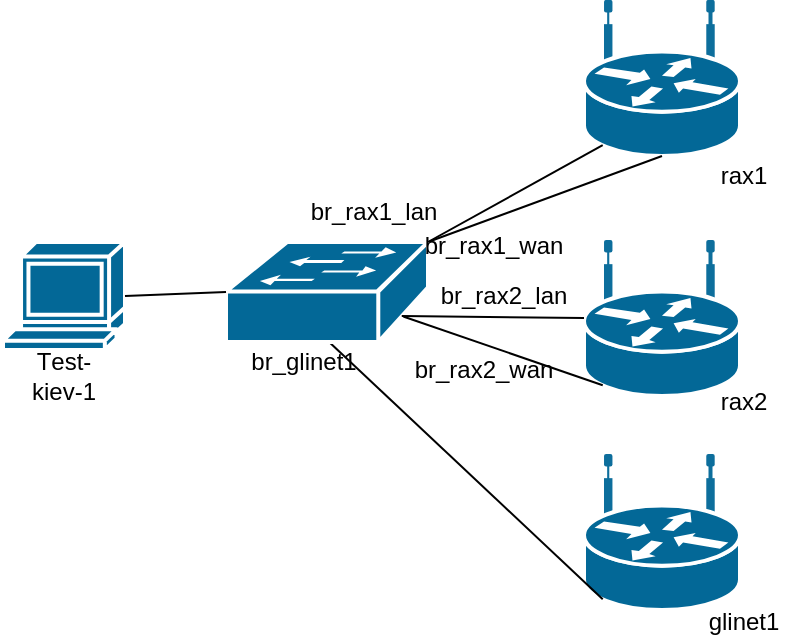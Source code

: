 <mxfile version="13.9.6" type="github">
  <diagram name="Page-1" id="c37626ed-c26b-45fb-9056-f9ebc6bb27b6">
    <mxGraphModel dx="1102" dy="614" grid="1" gridSize="10" guides="1" tooltips="1" connect="1" arrows="1" fold="1" page="1" pageScale="1" pageWidth="1100" pageHeight="850" background="#ffffff" math="0" shadow="0">
      <root>
        <mxCell id="0" />
        <mxCell id="1" parent="0" />
        <mxCell id="Wvy0hPLLNvHIaupU9EZO-2" value="" style="shape=mxgraph.cisco.routers.wireless_router;html=1;pointerEvents=1;dashed=0;fillColor=#036897;strokeColor=#ffffff;strokeWidth=2;verticalLabelPosition=bottom;verticalAlign=top;align=center;outlineConnect=0;" vertex="1" parent="1">
          <mxGeometry x="380" y="160" width="78" height="77" as="geometry" />
        </mxCell>
        <mxCell id="Wvy0hPLLNvHIaupU9EZO-3" value="" style="shape=mxgraph.cisco.routers.wireless_router;html=1;pointerEvents=1;dashed=0;fillColor=#036897;strokeColor=#ffffff;strokeWidth=2;verticalLabelPosition=bottom;verticalAlign=top;align=center;outlineConnect=0;" vertex="1" parent="1">
          <mxGeometry x="380" y="280" width="78" height="77" as="geometry" />
        </mxCell>
        <mxCell id="Wvy0hPLLNvHIaupU9EZO-4" value="" style="shape=mxgraph.cisco.routers.wireless_router;html=1;pointerEvents=1;dashed=0;fillColor=#036897;strokeColor=#ffffff;strokeWidth=2;verticalLabelPosition=bottom;verticalAlign=top;align=center;outlineConnect=0;" vertex="1" parent="1">
          <mxGeometry x="380" y="387" width="78" height="77" as="geometry" />
        </mxCell>
        <mxCell id="Wvy0hPLLNvHIaupU9EZO-5" value="" style="shape=mxgraph.cisco.computers_and_peripherals.terminal;html=1;pointerEvents=1;dashed=0;fillColor=#036897;strokeColor=#ffffff;strokeWidth=2;verticalLabelPosition=bottom;verticalAlign=top;align=center;outlineConnect=0;" vertex="1" parent="1">
          <mxGeometry x="89.5" y="280" width="61" height="54" as="geometry" />
        </mxCell>
        <mxCell id="Wvy0hPLLNvHIaupU9EZO-6" value="" style="endArrow=none;html=1;entryX=0.12;entryY=0.93;entryDx=0;entryDy=0;entryPerimeter=0;exitX=0.5;exitY=0.98;exitDx=0;exitDy=0;exitPerimeter=0;" edge="1" parent="1" source="Wvy0hPLLNvHIaupU9EZO-21" target="Wvy0hPLLNvHIaupU9EZO-4">
          <mxGeometry width="50" height="50" relative="1" as="geometry">
            <mxPoint x="188.494" y="350" as="sourcePoint" />
            <mxPoint x="400" y="390" as="targetPoint" />
          </mxGeometry>
        </mxCell>
        <mxCell id="Wvy0hPLLNvHIaupU9EZO-8" value="" style="endArrow=none;html=1;entryX=0.5;entryY=1;entryDx=0;entryDy=0;entryPerimeter=0;exitX=1;exitY=0;exitDx=0;exitDy=0;exitPerimeter=0;" edge="1" parent="1" source="Wvy0hPLLNvHIaupU9EZO-21" target="Wvy0hPLLNvHIaupU9EZO-2">
          <mxGeometry width="50" height="50" relative="1" as="geometry">
            <mxPoint x="331" y="280.206" as="sourcePoint" />
            <mxPoint x="410" y="220" as="targetPoint" />
          </mxGeometry>
        </mxCell>
        <mxCell id="Wvy0hPLLNvHIaupU9EZO-9" value="" style="endArrow=none;html=1;exitX=0.87;exitY=0.74;exitDx=0;exitDy=0;exitPerimeter=0;entryX=0.12;entryY=0.93;entryDx=0;entryDy=0;entryPerimeter=0;" edge="1" parent="1" source="Wvy0hPLLNvHIaupU9EZO-21" target="Wvy0hPLLNvHIaupU9EZO-3">
          <mxGeometry width="50" height="50" relative="1" as="geometry">
            <mxPoint x="317.87" y="317" as="sourcePoint" />
            <mxPoint x="420" y="310" as="targetPoint" />
          </mxGeometry>
        </mxCell>
        <mxCell id="Wvy0hPLLNvHIaupU9EZO-11" value="Тest-kiev-1" style="text;html=1;strokeColor=none;fillColor=none;align=center;verticalAlign=middle;whiteSpace=wrap;rounded=0;" vertex="1" parent="1">
          <mxGeometry x="100" y="337" width="40" height="20" as="geometry" />
        </mxCell>
        <mxCell id="Wvy0hPLLNvHIaupU9EZO-12" value="rax1" style="text;html=1;strokeColor=none;fillColor=none;align=center;verticalAlign=middle;whiteSpace=wrap;rounded=0;" vertex="1" parent="1">
          <mxGeometry x="440" y="237" width="40" height="20" as="geometry" />
        </mxCell>
        <mxCell id="Wvy0hPLLNvHIaupU9EZO-13" value="rax2" style="text;html=1;strokeColor=none;fillColor=none;align=center;verticalAlign=middle;whiteSpace=wrap;rounded=0;" vertex="1" parent="1">
          <mxGeometry x="440" y="350" width="40" height="20" as="geometry" />
        </mxCell>
        <mxCell id="Wvy0hPLLNvHIaupU9EZO-14" value="glinet1" style="text;html=1;strokeColor=none;fillColor=none;align=center;verticalAlign=middle;whiteSpace=wrap;rounded=0;" vertex="1" parent="1">
          <mxGeometry x="440" y="460" width="40" height="20" as="geometry" />
        </mxCell>
        <mxCell id="Wvy0hPLLNvHIaupU9EZO-15" value="br_rax1_lan" style="text;html=1;strokeColor=none;fillColor=none;align=center;verticalAlign=middle;whiteSpace=wrap;rounded=0;" vertex="1" parent="1">
          <mxGeometry x="240" y="250" width="70" height="30" as="geometry" />
        </mxCell>
        <mxCell id="Wvy0hPLLNvHIaupU9EZO-16" value="br_rax2_lan" style="text;html=1;strokeColor=none;fillColor=none;align=center;verticalAlign=middle;whiteSpace=wrap;rounded=0;" vertex="1" parent="1">
          <mxGeometry x="320" y="297" width="40" height="20" as="geometry" />
        </mxCell>
        <mxCell id="Wvy0hPLLNvHIaupU9EZO-20" value="br_glinet1" style="text;html=1;strokeColor=none;fillColor=none;align=center;verticalAlign=middle;whiteSpace=wrap;rounded=0;" vertex="1" parent="1">
          <mxGeometry x="220" y="330" width="40" height="20" as="geometry" />
        </mxCell>
        <mxCell id="Wvy0hPLLNvHIaupU9EZO-21" value="" style="shape=mxgraph.cisco.switches.workgroup_switch;html=1;pointerEvents=1;dashed=0;fillColor=#036897;strokeColor=#ffffff;strokeWidth=2;verticalLabelPosition=bottom;verticalAlign=top;align=center;outlineConnect=0;" vertex="1" parent="1">
          <mxGeometry x="201" y="280" width="101" height="50" as="geometry" />
        </mxCell>
        <mxCell id="Wvy0hPLLNvHIaupU9EZO-23" value="" style="endArrow=none;html=1;entryX=0;entryY=0.5;entryDx=0;entryDy=0;entryPerimeter=0;exitX=1;exitY=0.5;exitDx=0;exitDy=0;exitPerimeter=0;" edge="1" parent="1" source="Wvy0hPLLNvHIaupU9EZO-5" target="Wvy0hPLLNvHIaupU9EZO-21">
          <mxGeometry width="50" height="50" relative="1" as="geometry">
            <mxPoint x="130" y="440" as="sourcePoint" />
            <mxPoint x="180" y="390" as="targetPoint" />
          </mxGeometry>
        </mxCell>
        <mxCell id="Wvy0hPLLNvHIaupU9EZO-24" value="" style="endArrow=none;html=1;exitX=1;exitY=0;exitDx=0;exitDy=0;exitPerimeter=0;entryX=0.12;entryY=0.93;entryDx=0;entryDy=0;entryPerimeter=0;" edge="1" parent="1" source="Wvy0hPLLNvHIaupU9EZO-21" target="Wvy0hPLLNvHIaupU9EZO-2">
          <mxGeometry width="50" height="50" relative="1" as="geometry">
            <mxPoint x="350" y="340" as="sourcePoint" />
            <mxPoint x="400" y="290" as="targetPoint" />
          </mxGeometry>
        </mxCell>
        <mxCell id="Wvy0hPLLNvHIaupU9EZO-26" value="br_rax1_wan" style="text;html=1;strokeColor=none;fillColor=none;align=center;verticalAlign=middle;whiteSpace=wrap;rounded=0;" vertex="1" parent="1">
          <mxGeometry x="300" y="267" width="70" height="30" as="geometry" />
        </mxCell>
        <mxCell id="Wvy0hPLLNvHIaupU9EZO-27" value="br_rax2_wan" style="text;html=1;strokeColor=none;fillColor=none;align=center;verticalAlign=middle;whiteSpace=wrap;rounded=0;" vertex="1" parent="1">
          <mxGeometry x="310" y="334" width="40" height="20" as="geometry" />
        </mxCell>
        <mxCell id="Wvy0hPLLNvHIaupU9EZO-28" value="" style="endArrow=none;html=1;exitX=0.87;exitY=0.74;exitDx=0;exitDy=0;exitPerimeter=0;" edge="1" parent="1" source="Wvy0hPLLNvHIaupU9EZO-21" target="Wvy0hPLLNvHIaupU9EZO-3">
          <mxGeometry width="50" height="50" relative="1" as="geometry">
            <mxPoint x="312" y="290" as="sourcePoint" />
            <mxPoint x="429" y="247" as="targetPoint" />
          </mxGeometry>
        </mxCell>
      </root>
    </mxGraphModel>
  </diagram>
</mxfile>
